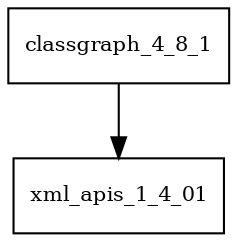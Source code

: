 digraph classgraph_4_8_1_dependencies {
  node [shape = box, fontsize=10.0];
  classgraph_4_8_1 -> xml_apis_1_4_01;
}
